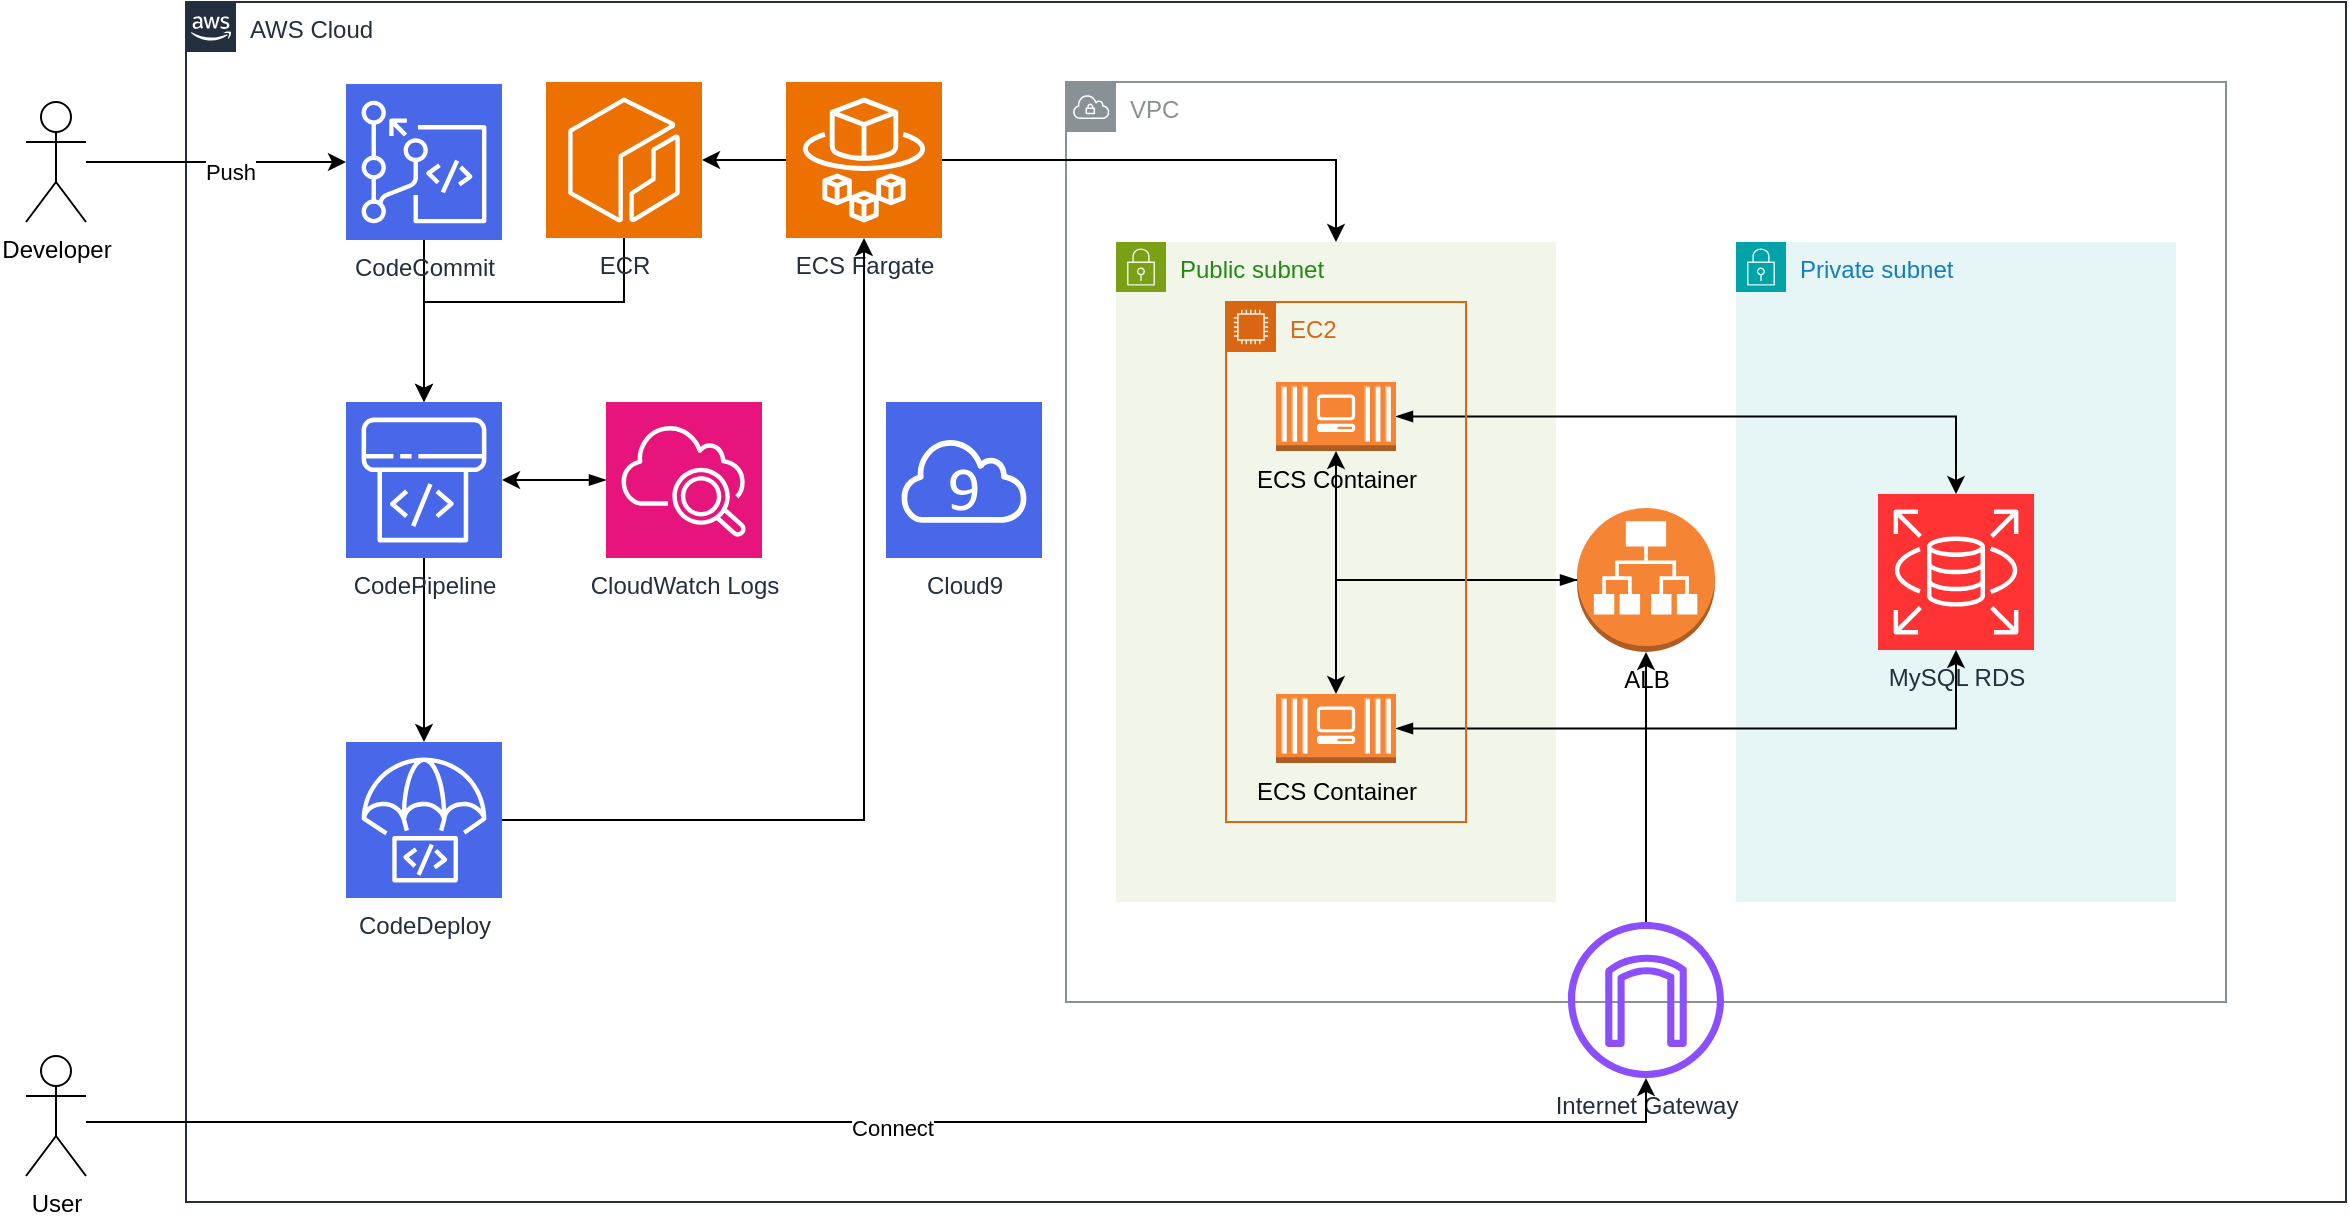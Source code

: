 <mxfile version="26.2.2">
  <diagram name="Page-1" id="-7w8UN12Knx-7GNGdpiY">
    <mxGraphModel dx="2597" dy="841" grid="1" gridSize="10" guides="1" tooltips="1" connect="1" arrows="1" fold="1" page="1" pageScale="1" pageWidth="1169" pageHeight="827" math="0" shadow="0">
      <root>
        <mxCell id="0" />
        <mxCell id="1" parent="0" />
        <mxCell id="1BOe9CULZjDm7H3o84Om-1" value="AWS Cloud" style="points=[[0,0],[0.25,0],[0.5,0],[0.75,0],[1,0],[1,0.25],[1,0.5],[1,0.75],[1,1],[0.75,1],[0.5,1],[0.25,1],[0,1],[0,0.75],[0,0.5],[0,0.25]];outlineConnect=0;gradientColor=none;html=1;whiteSpace=wrap;fontSize=12;fontStyle=0;container=1;pointerEvents=0;collapsible=0;recursiveResize=0;shape=mxgraph.aws4.group;grIcon=mxgraph.aws4.group_aws_cloud_alt;strokeColor=#232F3E;fillColor=none;verticalAlign=top;align=left;spacingLeft=30;fontColor=#232F3E;dashed=0;" parent="1" vertex="1">
          <mxGeometry x="-20" y="50" width="1080" height="600" as="geometry" />
        </mxCell>
        <mxCell id="1BOe9CULZjDm7H3o84Om-16" value="" style="group" parent="1BOe9CULZjDm7H3o84Om-1" vertex="1" connectable="0">
          <mxGeometry x="440" y="40" width="580" height="498" as="geometry" />
        </mxCell>
        <mxCell id="1BOe9CULZjDm7H3o84Om-3" value="VPC" style="sketch=0;outlineConnect=0;gradientColor=none;html=1;whiteSpace=wrap;fontSize=12;fontStyle=0;shape=mxgraph.aws4.group;grIcon=mxgraph.aws4.group_vpc;strokeColor=#879196;fillColor=none;verticalAlign=top;align=left;spacingLeft=30;fontColor=#879196;dashed=0;" parent="1BOe9CULZjDm7H3o84Om-16" vertex="1">
          <mxGeometry width="580" height="460" as="geometry" />
        </mxCell>
        <mxCell id="1BOe9CULZjDm7H3o84Om-34" style="edgeStyle=orthogonalEdgeStyle;rounded=0;orthogonalLoop=1;jettySize=auto;html=1;" parent="1BOe9CULZjDm7H3o84Om-16" source="1BOe9CULZjDm7H3o84Om-4" target="1BOe9CULZjDm7H3o84Om-29" edge="1">
          <mxGeometry relative="1" as="geometry" />
        </mxCell>
        <mxCell id="1BOe9CULZjDm7H3o84Om-4" value="Internet Gateway" style="sketch=0;outlineConnect=0;fontColor=#232F3E;gradientColor=none;fillColor=#8C4FFF;strokeColor=none;dashed=0;verticalLabelPosition=bottom;verticalAlign=top;align=center;html=1;fontSize=12;fontStyle=0;aspect=fixed;pointerEvents=1;shape=mxgraph.aws4.internet_gateway;" parent="1BOe9CULZjDm7H3o84Om-16" vertex="1">
          <mxGeometry x="251" y="420" width="78" height="78" as="geometry" />
        </mxCell>
        <mxCell id="1BOe9CULZjDm7H3o84Om-13" value="Public subnet" style="points=[[0,0],[0.25,0],[0.5,0],[0.75,0],[1,0],[1,0.25],[1,0.5],[1,0.75],[1,1],[0.75,1],[0.5,1],[0.25,1],[0,1],[0,0.75],[0,0.5],[0,0.25]];outlineConnect=0;gradientColor=none;html=1;whiteSpace=wrap;fontSize=12;fontStyle=0;container=1;pointerEvents=0;collapsible=0;recursiveResize=0;shape=mxgraph.aws4.group;grIcon=mxgraph.aws4.group_security_group;grStroke=0;strokeColor=#7AA116;fillColor=#F2F6E8;verticalAlign=top;align=left;spacingLeft=30;fontColor=#248814;dashed=0;" parent="1BOe9CULZjDm7H3o84Om-16" vertex="1">
          <mxGeometry x="25" y="80" width="220" height="330" as="geometry" />
        </mxCell>
        <mxCell id="1BOe9CULZjDm7H3o84Om-14" value="Private subnet" style="points=[[0,0],[0.25,0],[0.5,0],[0.75,0],[1,0],[1,0.25],[1,0.5],[1,0.75],[1,1],[0.75,1],[0.5,1],[0.25,1],[0,1],[0,0.75],[0,0.5],[0,0.25]];outlineConnect=0;gradientColor=none;html=1;whiteSpace=wrap;fontSize=12;fontStyle=0;container=1;pointerEvents=0;collapsible=0;recursiveResize=0;shape=mxgraph.aws4.group;grIcon=mxgraph.aws4.group_security_group;grStroke=0;strokeColor=#00A4A6;fillColor=#E6F6F7;verticalAlign=top;align=left;spacingLeft=30;fontColor=#147EBA;dashed=0;" parent="1BOe9CULZjDm7H3o84Om-16" vertex="1">
          <mxGeometry x="335" y="80" width="220" height="330" as="geometry" />
        </mxCell>
        <mxCell id="1BOe9CULZjDm7H3o84Om-15" value="MySQL RDS" style="sketch=0;points=[[0,0,0],[0.25,0,0],[0.5,0,0],[0.75,0,0],[1,0,0],[0,1,0],[0.25,1,0],[0.5,1,0],[0.75,1,0],[1,1,0],[0,0.25,0],[0,0.5,0],[0,0.75,0],[1,0.25,0],[1,0.5,0],[1,0.75,0]];outlineConnect=0;fontColor=#232F3E;fillColor=#FF3333;strokeColor=#ffffff;dashed=0;verticalLabelPosition=bottom;verticalAlign=top;align=center;html=1;fontSize=12;fontStyle=0;aspect=fixed;shape=mxgraph.aws4.resourceIcon;resIcon=mxgraph.aws4.rds;" parent="1BOe9CULZjDm7H3o84Om-14" vertex="1">
          <mxGeometry x="71" y="126" width="78" height="78" as="geometry" />
        </mxCell>
        <mxCell id="1BOe9CULZjDm7H3o84Om-39" style="edgeStyle=orthogonalEdgeStyle;rounded=0;orthogonalLoop=1;jettySize=auto;html=1;startArrow=blockThin;startFill=1;" parent="1BOe9CULZjDm7H3o84Om-16" source="1BOe9CULZjDm7H3o84Om-21" target="1BOe9CULZjDm7H3o84Om-15" edge="1">
          <mxGeometry relative="1" as="geometry" />
        </mxCell>
        <mxCell id="1BOe9CULZjDm7H3o84Om-21" value="ECS Container" style="outlineConnect=0;dashed=0;verticalLabelPosition=bottom;verticalAlign=top;align=center;html=1;shape=mxgraph.aws3.ec2_compute_container_3;fillColor=#F58534;gradientColor=none;" parent="1BOe9CULZjDm7H3o84Om-16" vertex="1">
          <mxGeometry x="105" y="306" width="60" height="34.5" as="geometry" />
        </mxCell>
        <mxCell id="1BOe9CULZjDm7H3o84Om-38" style="edgeStyle=orthogonalEdgeStyle;rounded=0;orthogonalLoop=1;jettySize=auto;html=1;startArrow=blockThin;startFill=1;" parent="1BOe9CULZjDm7H3o84Om-16" source="1BOe9CULZjDm7H3o84Om-22" target="1BOe9CULZjDm7H3o84Om-15" edge="1">
          <mxGeometry relative="1" as="geometry" />
        </mxCell>
        <mxCell id="1BOe9CULZjDm7H3o84Om-22" value="ECS Container" style="outlineConnect=0;dashed=0;verticalLabelPosition=bottom;verticalAlign=top;align=center;html=1;shape=mxgraph.aws3.ec2_compute_container_3;fillColor=#F58534;gradientColor=none;" parent="1BOe9CULZjDm7H3o84Om-16" vertex="1">
          <mxGeometry x="105" y="150" width="60" height="34.5" as="geometry" />
        </mxCell>
        <mxCell id="1BOe9CULZjDm7H3o84Om-36" style="edgeStyle=orthogonalEdgeStyle;rounded=0;orthogonalLoop=1;jettySize=auto;html=1;" parent="1BOe9CULZjDm7H3o84Om-16" source="1BOe9CULZjDm7H3o84Om-29" target="1BOe9CULZjDm7H3o84Om-21" edge="1">
          <mxGeometry relative="1" as="geometry" />
        </mxCell>
        <mxCell id="1BOe9CULZjDm7H3o84Om-29" value="ALB" style="outlineConnect=0;dashed=0;verticalLabelPosition=bottom;verticalAlign=top;align=center;html=1;shape=mxgraph.aws3.application_load_balancer;fillColor=#F58534;gradientColor=none;" parent="1BOe9CULZjDm7H3o84Om-16" vertex="1">
          <mxGeometry x="255.5" y="213" width="69" height="72" as="geometry" />
        </mxCell>
        <mxCell id="1BOe9CULZjDm7H3o84Om-35" style="edgeStyle=orthogonalEdgeStyle;rounded=0;orthogonalLoop=1;jettySize=auto;html=1;entryX=0.5;entryY=1;entryDx=0;entryDy=0;entryPerimeter=0;startArrow=blockThin;startFill=1;" parent="1BOe9CULZjDm7H3o84Om-16" source="1BOe9CULZjDm7H3o84Om-29" target="1BOe9CULZjDm7H3o84Om-22" edge="1">
          <mxGeometry relative="1" as="geometry" />
        </mxCell>
        <mxCell id="1BOe9CULZjDm7H3o84Om-42" style="edgeStyle=orthogonalEdgeStyle;rounded=0;orthogonalLoop=1;jettySize=auto;html=1;" parent="1BOe9CULZjDm7H3o84Om-1" source="1BOe9CULZjDm7H3o84Om-17" target="1BOe9CULZjDm7H3o84Om-26" edge="1">
          <mxGeometry relative="1" as="geometry">
            <Array as="points">
              <mxPoint x="219" y="150" />
              <mxPoint x="119" y="150" />
            </Array>
          </mxGeometry>
        </mxCell>
        <mxCell id="1BOe9CULZjDm7H3o84Om-17" value="ECR" style="sketch=0;points=[[0,0,0],[0.25,0,0],[0.5,0,0],[0.75,0,0],[1,0,0],[0,1,0],[0.25,1,0],[0.5,1,0],[0.75,1,0],[1,1,0],[0,0.25,0],[0,0.5,0],[0,0.75,0],[1,0.25,0],[1,0.5,0],[1,0.75,0]];outlineConnect=0;fontColor=#232F3E;fillColor=#ED7100;strokeColor=#ffffff;dashed=0;verticalLabelPosition=bottom;verticalAlign=top;align=center;html=1;fontSize=12;fontStyle=0;aspect=fixed;shape=mxgraph.aws4.resourceIcon;resIcon=mxgraph.aws4.ecr;" parent="1BOe9CULZjDm7H3o84Om-1" vertex="1">
          <mxGeometry x="180" y="40" width="78" height="78" as="geometry" />
        </mxCell>
        <mxCell id="1BOe9CULZjDm7H3o84Om-37" style="edgeStyle=orthogonalEdgeStyle;rounded=0;orthogonalLoop=1;jettySize=auto;html=1;" parent="1BOe9CULZjDm7H3o84Om-1" source="1BOe9CULZjDm7H3o84Om-23" target="1BOe9CULZjDm7H3o84Om-13" edge="1">
          <mxGeometry relative="1" as="geometry" />
        </mxCell>
        <mxCell id="1BOe9CULZjDm7H3o84Om-47" style="edgeStyle=orthogonalEdgeStyle;rounded=0;orthogonalLoop=1;jettySize=auto;html=1;" parent="1BOe9CULZjDm7H3o84Om-1" source="1BOe9CULZjDm7H3o84Om-23" target="1BOe9CULZjDm7H3o84Om-17" edge="1">
          <mxGeometry relative="1" as="geometry" />
        </mxCell>
        <mxCell id="1BOe9CULZjDm7H3o84Om-23" value="ECS Fargate" style="sketch=0;points=[[0,0,0],[0.25,0,0],[0.5,0,0],[0.75,0,0],[1,0,0],[0,1,0],[0.25,1,0],[0.5,1,0],[0.75,1,0],[1,1,0],[0,0.25,0],[0,0.5,0],[0,0.75,0],[1,0.25,0],[1,0.5,0],[1,0.75,0]];outlineConnect=0;fontColor=#232F3E;fillColor=#ED7100;strokeColor=#ffffff;dashed=0;verticalLabelPosition=bottom;verticalAlign=top;align=center;html=1;fontSize=12;fontStyle=0;aspect=fixed;shape=mxgraph.aws4.resourceIcon;resIcon=mxgraph.aws4.fargate;" parent="1BOe9CULZjDm7H3o84Om-1" vertex="1">
          <mxGeometry x="300" y="40" width="78" height="78" as="geometry" />
        </mxCell>
        <mxCell id="1BOe9CULZjDm7H3o84Om-40" style="edgeStyle=orthogonalEdgeStyle;rounded=0;orthogonalLoop=1;jettySize=auto;html=1;" parent="1BOe9CULZjDm7H3o84Om-1" source="1BOe9CULZjDm7H3o84Om-25" target="1BOe9CULZjDm7H3o84Om-26" edge="1">
          <mxGeometry relative="1" as="geometry" />
        </mxCell>
        <mxCell id="1BOe9CULZjDm7H3o84Om-25" value="CodeCommit" style="sketch=0;points=[[0,0,0],[0.25,0,0],[0.5,0,0],[0.75,0,0],[1,0,0],[0,1,0],[0.25,1,0],[0.5,1,0],[0.75,1,0],[1,1,0],[0,0.25,0],[0,0.5,0],[0,0.75,0],[1,0.25,0],[1,0.5,0],[1,0.75,0]];outlineConnect=0;fontColor=#232F3E;fillColor=light-dark(#4867E9,#4867E9);strokeColor=#ffffff;dashed=0;verticalLabelPosition=bottom;verticalAlign=top;align=center;html=1;fontSize=12;fontStyle=0;aspect=fixed;shape=mxgraph.aws4.resourceIcon;resIcon=mxgraph.aws4.codecommit;" parent="1BOe9CULZjDm7H3o84Om-1" vertex="1">
          <mxGeometry x="80" y="41" width="78" height="78" as="geometry" />
        </mxCell>
        <mxCell id="1BOe9CULZjDm7H3o84Om-43" style="edgeStyle=orthogonalEdgeStyle;rounded=0;orthogonalLoop=1;jettySize=auto;html=1;" parent="1BOe9CULZjDm7H3o84Om-1" source="1BOe9CULZjDm7H3o84Om-28" target="1BOe9CULZjDm7H3o84Om-23" edge="1">
          <mxGeometry relative="1" as="geometry" />
        </mxCell>
        <mxCell id="1BOe9CULZjDm7H3o84Om-28" value="CodeDeploy" style="sketch=0;points=[[0,0,0],[0.25,0,0],[0.5,0,0],[0.75,0,0],[1,0,0],[0,1,0],[0.25,1,0],[0.5,1,0],[0.75,1,0],[1,1,0],[0,0.25,0],[0,0.5,0],[0,0.75,0],[1,0.25,0],[1,0.5,0],[1,0.75,0]];outlineConnect=0;fontColor=#232F3E;fillColor=#4867E9;strokeColor=#ffffff;dashed=0;verticalLabelPosition=bottom;verticalAlign=top;align=center;html=1;fontSize=12;fontStyle=0;aspect=fixed;shape=mxgraph.aws4.resourceIcon;resIcon=mxgraph.aws4.codedeploy;" parent="1BOe9CULZjDm7H3o84Om-1" vertex="1">
          <mxGeometry x="80" y="370" width="78" height="78" as="geometry" />
        </mxCell>
        <mxCell id="1BOe9CULZjDm7H3o84Om-41" style="edgeStyle=orthogonalEdgeStyle;rounded=0;orthogonalLoop=1;jettySize=auto;html=1;" parent="1BOe9CULZjDm7H3o84Om-1" source="1BOe9CULZjDm7H3o84Om-26" target="1BOe9CULZjDm7H3o84Om-28" edge="1">
          <mxGeometry relative="1" as="geometry" />
        </mxCell>
        <mxCell id="1BOe9CULZjDm7H3o84Om-26" value="CodePipeline" style="sketch=0;points=[[0,0,0],[0.25,0,0],[0.5,0,0],[0.75,0,0],[1,0,0],[0,1,0],[0.25,1,0],[0.5,1,0],[0.75,1,0],[1,1,0],[0,0.25,0],[0,0.5,0],[0,0.75,0],[1,0.25,0],[1,0.5,0],[1,0.75,0]];outlineConnect=0;fontColor=#232F3E;fillColor=#4867E9;strokeColor=#ffffff;dashed=0;verticalLabelPosition=bottom;verticalAlign=top;align=center;html=1;fontSize=12;fontStyle=0;aspect=fixed;shape=mxgraph.aws4.resourceIcon;resIcon=mxgraph.aws4.codepipeline;" parent="1BOe9CULZjDm7H3o84Om-1" vertex="1">
          <mxGeometry x="80" y="200" width="78" height="78" as="geometry" />
        </mxCell>
        <mxCell id="Crx_YLCkhyTZkr8fELab-3" style="edgeStyle=orthogonalEdgeStyle;rounded=0;orthogonalLoop=1;jettySize=auto;html=1;startArrow=blockThin;startFill=1;" edge="1" parent="1BOe9CULZjDm7H3o84Om-1" source="Crx_YLCkhyTZkr8fELab-2" target="1BOe9CULZjDm7H3o84Om-26">
          <mxGeometry relative="1" as="geometry" />
        </mxCell>
        <mxCell id="Crx_YLCkhyTZkr8fELab-2" value="CloudWatch Logs" style="sketch=0;points=[[0,0,0],[0.25,0,0],[0.5,0,0],[0.75,0,0],[1,0,0],[0,1,0],[0.25,1,0],[0.5,1,0],[0.75,1,0],[1,1,0],[0,0.25,0],[0,0.5,0],[0,0.75,0],[1,0.25,0],[1,0.5,0],[1,0.75,0]];points=[[0,0,0],[0.25,0,0],[0.5,0,0],[0.75,0,0],[1,0,0],[0,1,0],[0.25,1,0],[0.5,1,0],[0.75,1,0],[1,1,0],[0,0.25,0],[0,0.5,0],[0,0.75,0],[1,0.25,0],[1,0.5,0],[1,0.75,0]];outlineConnect=0;fontColor=#232F3E;fillColor=#E7157B;strokeColor=#ffffff;dashed=0;verticalLabelPosition=bottom;verticalAlign=top;align=center;html=1;fontSize=12;fontStyle=0;aspect=fixed;shape=mxgraph.aws4.resourceIcon;resIcon=mxgraph.aws4.cloudwatch_2;" vertex="1" parent="1BOe9CULZjDm7H3o84Om-1">
          <mxGeometry x="210" y="200" width="78" height="78" as="geometry" />
        </mxCell>
        <mxCell id="Crx_YLCkhyTZkr8fELab-4" value="Cloud9" style="sketch=0;points=[[0,0,0],[0.25,0,0],[0.5,0,0],[0.75,0,0],[1,0,0],[0,1,0],[0.25,1,0],[0.5,1,0],[0.75,1,0],[1,1,0],[0,0.25,0],[0,0.5,0],[0,0.75,0],[1,0.25,0],[1,0.5,0],[1,0.75,0]];outlineConnect=0;fontColor=#232F3E;fillColor=light-dark(#4867E9,#4867E9);strokeColor=#ffffff;dashed=0;verticalLabelPosition=bottom;verticalAlign=top;align=center;html=1;fontSize=12;fontStyle=0;aspect=fixed;shape=mxgraph.aws4.resourceIcon;resIcon=mxgraph.aws4.cloud9;" vertex="1" parent="1BOe9CULZjDm7H3o84Om-1">
          <mxGeometry x="350" y="200" width="78" height="78" as="geometry" />
        </mxCell>
        <mxCell id="1BOe9CULZjDm7H3o84Om-7" style="edgeStyle=orthogonalEdgeStyle;rounded=0;orthogonalLoop=1;jettySize=auto;html=1;" parent="1" source="1BOe9CULZjDm7H3o84Om-2" target="1BOe9CULZjDm7H3o84Om-4" edge="1">
          <mxGeometry relative="1" as="geometry">
            <Array as="points">
              <mxPoint x="710" y="610" />
            </Array>
          </mxGeometry>
        </mxCell>
        <mxCell id="1BOe9CULZjDm7H3o84Om-33" value="Connect" style="edgeLabel;html=1;align=center;verticalAlign=middle;resizable=0;points=[];" parent="1BOe9CULZjDm7H3o84Om-7" vertex="1" connectable="0">
          <mxGeometry x="0.005" y="-3" relative="1" as="geometry">
            <mxPoint as="offset" />
          </mxGeometry>
        </mxCell>
        <mxCell id="1BOe9CULZjDm7H3o84Om-2" value="User" style="shape=umlActor;verticalLabelPosition=bottom;verticalAlign=top;html=1;outlineConnect=0;" parent="1" vertex="1">
          <mxGeometry x="-100" y="577" width="30" height="60" as="geometry" />
        </mxCell>
        <mxCell id="1BOe9CULZjDm7H3o84Om-30" style="edgeStyle=orthogonalEdgeStyle;rounded=0;orthogonalLoop=1;jettySize=auto;html=1;" parent="1" source="1BOe9CULZjDm7H3o84Om-24" target="1BOe9CULZjDm7H3o84Om-25" edge="1">
          <mxGeometry relative="1" as="geometry" />
        </mxCell>
        <mxCell id="1BOe9CULZjDm7H3o84Om-32" value="Push" style="edgeLabel;html=1;align=center;verticalAlign=middle;resizable=0;points=[];" parent="1BOe9CULZjDm7H3o84Om-30" vertex="1" connectable="0">
          <mxGeometry x="0.108" y="-5" relative="1" as="geometry">
            <mxPoint as="offset" />
          </mxGeometry>
        </mxCell>
        <mxCell id="1BOe9CULZjDm7H3o84Om-24" value="Developer" style="shape=umlActor;verticalLabelPosition=bottom;verticalAlign=top;html=1;outlineConnect=0;" parent="1" vertex="1">
          <mxGeometry x="-100" y="100" width="30" height="60" as="geometry" />
        </mxCell>
        <mxCell id="Crx_YLCkhyTZkr8fELab-1" value="EC2" style="points=[[0,0],[0.25,0],[0.5,0],[0.75,0],[1,0],[1,0.25],[1,0.5],[1,0.75],[1,1],[0.75,1],[0.5,1],[0.25,1],[0,1],[0,0.75],[0,0.5],[0,0.25]];outlineConnect=0;gradientColor=none;html=1;whiteSpace=wrap;fontSize=12;fontStyle=0;container=1;pointerEvents=0;collapsible=0;recursiveResize=0;shape=mxgraph.aws4.group;grIcon=mxgraph.aws4.group_ec2_instance_contents;strokeColor=#D86613;fillColor=none;verticalAlign=top;align=left;spacingLeft=30;fontColor=#D86613;dashed=0;" vertex="1" parent="1">
          <mxGeometry x="500" y="200" width="120" height="260" as="geometry" />
        </mxCell>
      </root>
    </mxGraphModel>
  </diagram>
</mxfile>
